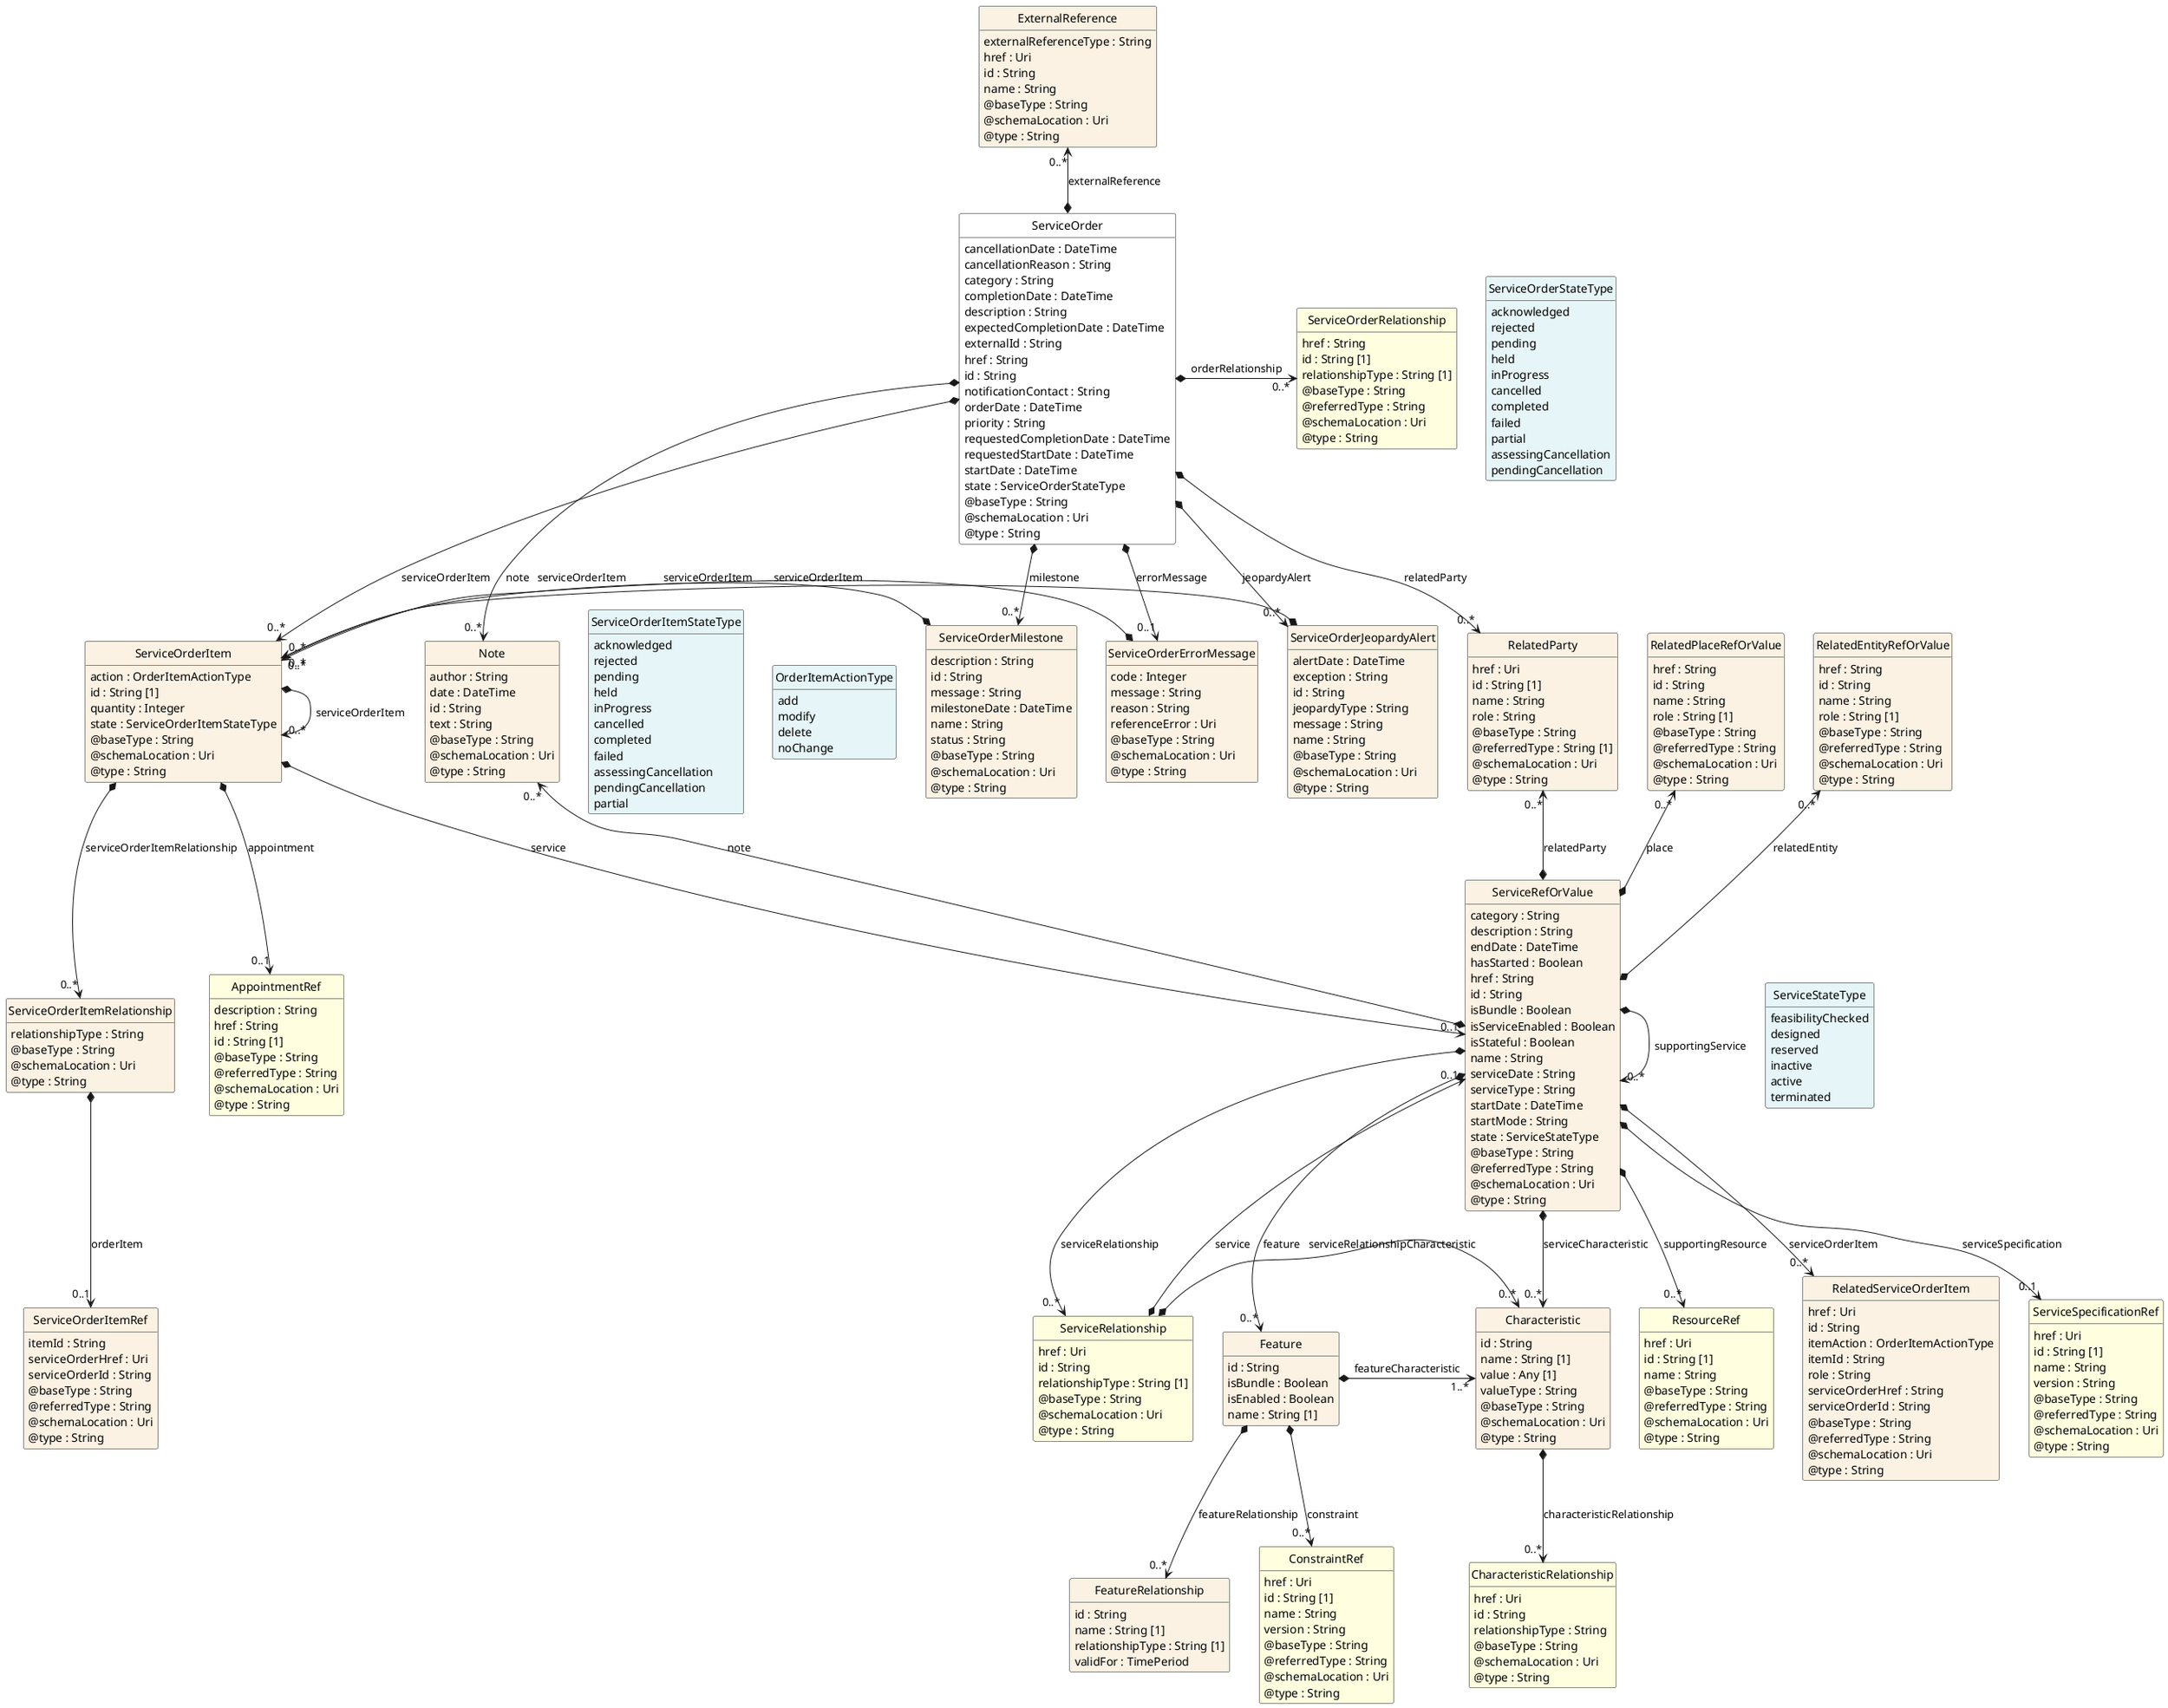 @startuml
hide circle
hide methods
hide stereotype
show <<Enumeration>> stereotype
skinparam class {
   BackgroundColor<<Enumeration>> #E6F5F7
   BackgroundColor<<Ref>> #FFFFE0
   BackgroundColor<<Pivot>> #FFFFFFF
   BackgroundColor<<SimpleType>> #E2F0DA
   BackgroundColor #FCF2E3
}

class ServiceOrder <<Pivot>> {
    cancellationDate : DateTime
    cancellationReason : String
    category : String
    completionDate : DateTime
    description : String
    expectedCompletionDate : DateTime
    externalId : String
    href : String
    id : String
    notificationContact : String
    orderDate : DateTime
    priority : String
    requestedCompletionDate : DateTime
    requestedStartDate : DateTime
    startDate : DateTime
    state : ServiceOrderStateType
    @baseType : String
    @schemaLocation : Uri
    @type : String
}

class Note  {
    author : String
    date : DateTime
    id : String
    text : String
    @baseType : String
    @schemaLocation : Uri
    @type : String
}

class ServiceOrderItem  {
    action : OrderItemActionType
    id : String [1]
    quantity : Integer
    state : ServiceOrderItemStateType
    @baseType : String
    @schemaLocation : Uri
    @type : String
}

class ServiceOrderItemRelationship  {
    relationshipType : String
    @baseType : String
    @schemaLocation : Uri
    @type : String
}

class ServiceOrderItemRef  {
    itemId : String
    serviceOrderHref : Uri
    serviceOrderId : String
    @baseType : String
    @referredType : String
    @schemaLocation : Uri
    @type : String
}

class ServiceRefOrValue  {
    category : String
    description : String
    endDate : DateTime
    hasStarted : Boolean
    href : String
    id : String
    isBundle : Boolean
    isServiceEnabled : Boolean
    isStateful : Boolean
    name : String
    serviceDate : String
    serviceType : String
    startDate : DateTime
    startMode : String
    state : ServiceStateType
    @baseType : String
    @referredType : String
    @schemaLocation : Uri
    @type : String
}

class ResourceRef  <<Ref>> {
    href : Uri
    id : String [1]
    name : String
    @baseType : String
    @referredType : String
    @schemaLocation : Uri
    @type : String
}

class RelatedServiceOrderItem  {
    href : Uri
    id : String
    itemAction : OrderItemActionType
    itemId : String
    role : String
    serviceOrderHref : String
    serviceOrderId : String
    @baseType : String
    @referredType : String
    @schemaLocation : Uri
    @type : String
}

class OrderItemActionType <<Enumeration>> {
    add
    modify
    delete
    noChange
}

class ServiceRelationship  <<Ref>> {
    href : Uri
    id : String
    relationshipType : String [1]
    @baseType : String
    @schemaLocation : Uri
    @type : String
}

class Characteristic  {
    id : String
    name : String [1]
    value : Any [1]
    valueType : String
    @baseType : String
    @schemaLocation : Uri
    @type : String
}

class CharacteristicRelationship  <<Ref>> {
    href : Uri
    id : String
    relationshipType : String
    @baseType : String
    @schemaLocation : Uri
    @type : String
}

class Feature  {
    id : String
    isBundle : Boolean
    isEnabled : Boolean
    name : String [1]
}

class ConstraintRef  <<Ref>> {
    href : Uri
    id : String [1]
    name : String
    version : String
    @baseType : String
    @referredType : String
    @schemaLocation : Uri
    @type : String
}

class FeatureRelationship  {
    id : String
    name : String [1]
    relationshipType : String [1]
    validFor : TimePeriod
}

class RelatedPlaceRefOrValue  {
    href : String
    id : String
    name : String
    role : String [1]
    @baseType : String
    @referredType : String
    @schemaLocation : Uri
    @type : String
}

class ServiceStateType <<Enumeration>> {
    feasibilityChecked
    designed
    reserved
    inactive
    active
    terminated
}

class RelatedEntityRefOrValue  {
    href : String
    id : String
    name : String
    role : String [1]
    @baseType : String
    @referredType : String
    @schemaLocation : Uri
    @type : String
}

class ServiceSpecificationRef  <<Ref>> {
    href : Uri
    id : String [1]
    name : String
    version : String
    @baseType : String
    @referredType : String
    @schemaLocation : Uri
    @type : String
}

class RelatedParty  {
    href : Uri
    id : String [1]
    name : String
    role : String
    @baseType : String
    @referredType : String [1]
    @schemaLocation : Uri
    @type : String
}

class AppointmentRef  <<Ref>> {
    description : String
    href : String
    id : String [1]
    @baseType : String
    @referredType : String
    @schemaLocation : Uri
    @type : String
}

class ServiceOrderItemStateType <<Enumeration>> {
    acknowledged
    rejected
    pending
    held
    inProgress
    cancelled
    completed
    failed
    assessingCancellation
    pendingCancellation
    partial
}

class ServiceOrderStateType <<Enumeration>> {
    acknowledged
    rejected
    pending
    held
    inProgress
    cancelled
    completed
    failed
    partial
    assessingCancellation
    pendingCancellation
}

class ServiceOrderJeopardyAlert  {
    alertDate : DateTime
    exception : String
    id : String
    jeopardyType : String
    message : String
    name : String
    @baseType : String
    @schemaLocation : Uri
    @type : String
}

class ServiceOrderErrorMessage  {
    code : Integer
    message : String
    reason : String
    referenceError : Uri
    @baseType : String
    @schemaLocation : Uri
    @type : String
}

class ExternalReference  {
    externalReferenceType : String
    href : Uri
    id : String
    name : String
    @baseType : String
    @schemaLocation : Uri
    @type : String
}

class ServiceOrderMilestone  {
    description : String
    id : String
    message : String
    milestoneDate : DateTime
    name : String
    status : String
    @baseType : String
    @schemaLocation : Uri
    @type : String
}

class ServiceOrderRelationship  <<Ref>> {
    href : String
    id : String [1]
    relationshipType : String [1]
    @baseType : String
    @referredType : String
    @schemaLocation : Uri
    @type : String
}

ServiceOrder *-->  "0..*" Note : note

ServiceOrder *-->  "0..*" RelatedParty : relatedParty

ServiceOrder *-->  "0..1" ServiceOrderErrorMessage : errorMessage

ServiceOrder *-->  "0..*" ServiceOrderJeopardyAlert : jeopardyAlert

ServiceOrder *-->  "0..*" ServiceOrderMilestone : milestone

ServiceOrder -right[hidden]-> ServiceOrderStateType

ServiceOrder *-->  "0..*" ServiceOrderItem : serviceOrderItem

ServiceOrderItem *-right-> "0..*" ServiceOrderItem : serviceOrderItem

Note "0..*" <--* ServiceRefOrValue : note

ServiceOrderItem *-->  "0..1" ServiceRefOrValue : service

ServiceOrderItem -right[hidden]-> ServiceOrderItemStateType

ServiceOrderItemStateType -right[hidden]-> OrderItemActionType

ServiceRefOrValue *-right-> "0..*" ServiceRefOrValue : supportingService

RelatedParty "0..*" <--* ServiceRefOrValue : relatedParty

ServiceRefOrValue *-->  "0..*" ServiceRelationship : serviceRelationship

ServiceRefOrValue -right[hidden]-> ServiceStateType

ServiceRefOrValue *-->  "0..*" Characteristic : serviceCharacteristic

ServiceRefOrValue *-->  "0..*" Feature : feature

ServiceRelationship *-right-> "0..*" Characteristic : serviceRelationshipCharacteristic

ServiceRefOrValue "0..1" <--* ServiceRelationship : service

Characteristic "1..*" <-left-* Feature : featureCharacteristic

ServiceOrderJeopardyAlert <-left[hidden]- ServiceOrderItemStateType

ServiceOrderItem "0..*" <-left-* ServiceOrderJeopardyAlert : serviceOrderItem

ServiceOrderErrorMessage <-left[hidden]- ServiceOrderItemStateType

ServiceOrderItem "0..*" <-left-* ServiceOrderErrorMessage : serviceOrderItem

ServiceOrderMilestone <-left[hidden]- ServiceOrderItemStateType

ServiceOrderItem "0..*" <-left-* ServiceOrderMilestone : serviceOrderItem

RelatedPlaceRefOrValue "0..*" <--* ServiceRefOrValue : place

RelatedEntityRefOrValue "0..*" <--* ServiceRefOrValue : relatedEntity

ServiceRefOrValue *-->  "0..*" RelatedServiceOrderItem : serviceOrderItem

ServiceRefOrValue *-->  "0..*" ResourceRef : supportingResource

ServiceRefOrValue *-->  "0..1" ServiceSpecificationRef : serviceSpecification

ServiceOrderRelationship "0..*" <-left-* ServiceOrder : orderRelationship

ExternalReference "0..*" <--* ServiceOrder : externalReference

ServiceOrderItem *-->  "0..1" AppointmentRef : appointment

ServiceOrderItem *-->  "0..*" ServiceOrderItemRelationship : serviceOrderItemRelationship

Feature *-->  "0..*" FeatureRelationship : featureRelationship

Feature *-->  "0..*" ConstraintRef : constraint

ServiceOrderItemRelationship *-->  "0..1" ServiceOrderItemRef : orderItem

Characteristic *-->  "0..*" CharacteristicRelationship : characteristicRelationship

ServiceOrderJeopardyAlert <-left[hidden]- ServiceOrderItemStateType

ServiceOrderErrorMessage <-left[hidden]- ServiceOrderItemStateType

ServiceOrderMilestone <-left[hidden]- ServiceOrderItemStateType

@enduml